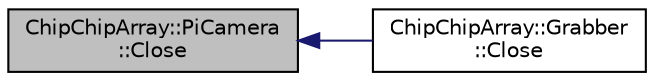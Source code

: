 digraph "ChipChipArray::PiCamera::Close"
{
  edge [fontname="Helvetica",fontsize="10",labelfontname="Helvetica",labelfontsize="10"];
  node [fontname="Helvetica",fontsize="10",shape=record];
  rankdir="LR";
  Node1 [label="ChipChipArray::PiCamera\l::Close",height=0.2,width=0.4,color="black", fillcolor="grey75", style="filled", fontcolor="black"];
  Node1 -> Node2 [dir="back",color="midnightblue",fontsize="10",style="solid",fontname="Helvetica"];
  Node2 [label="ChipChipArray::Grabber\l::Close",height=0.2,width=0.4,color="black", fillcolor="white", style="filled",URL="$classChipChipArray_1_1Grabber.html#aacf089ceb4aa5b263c2cc702fb3daf74"];
}
